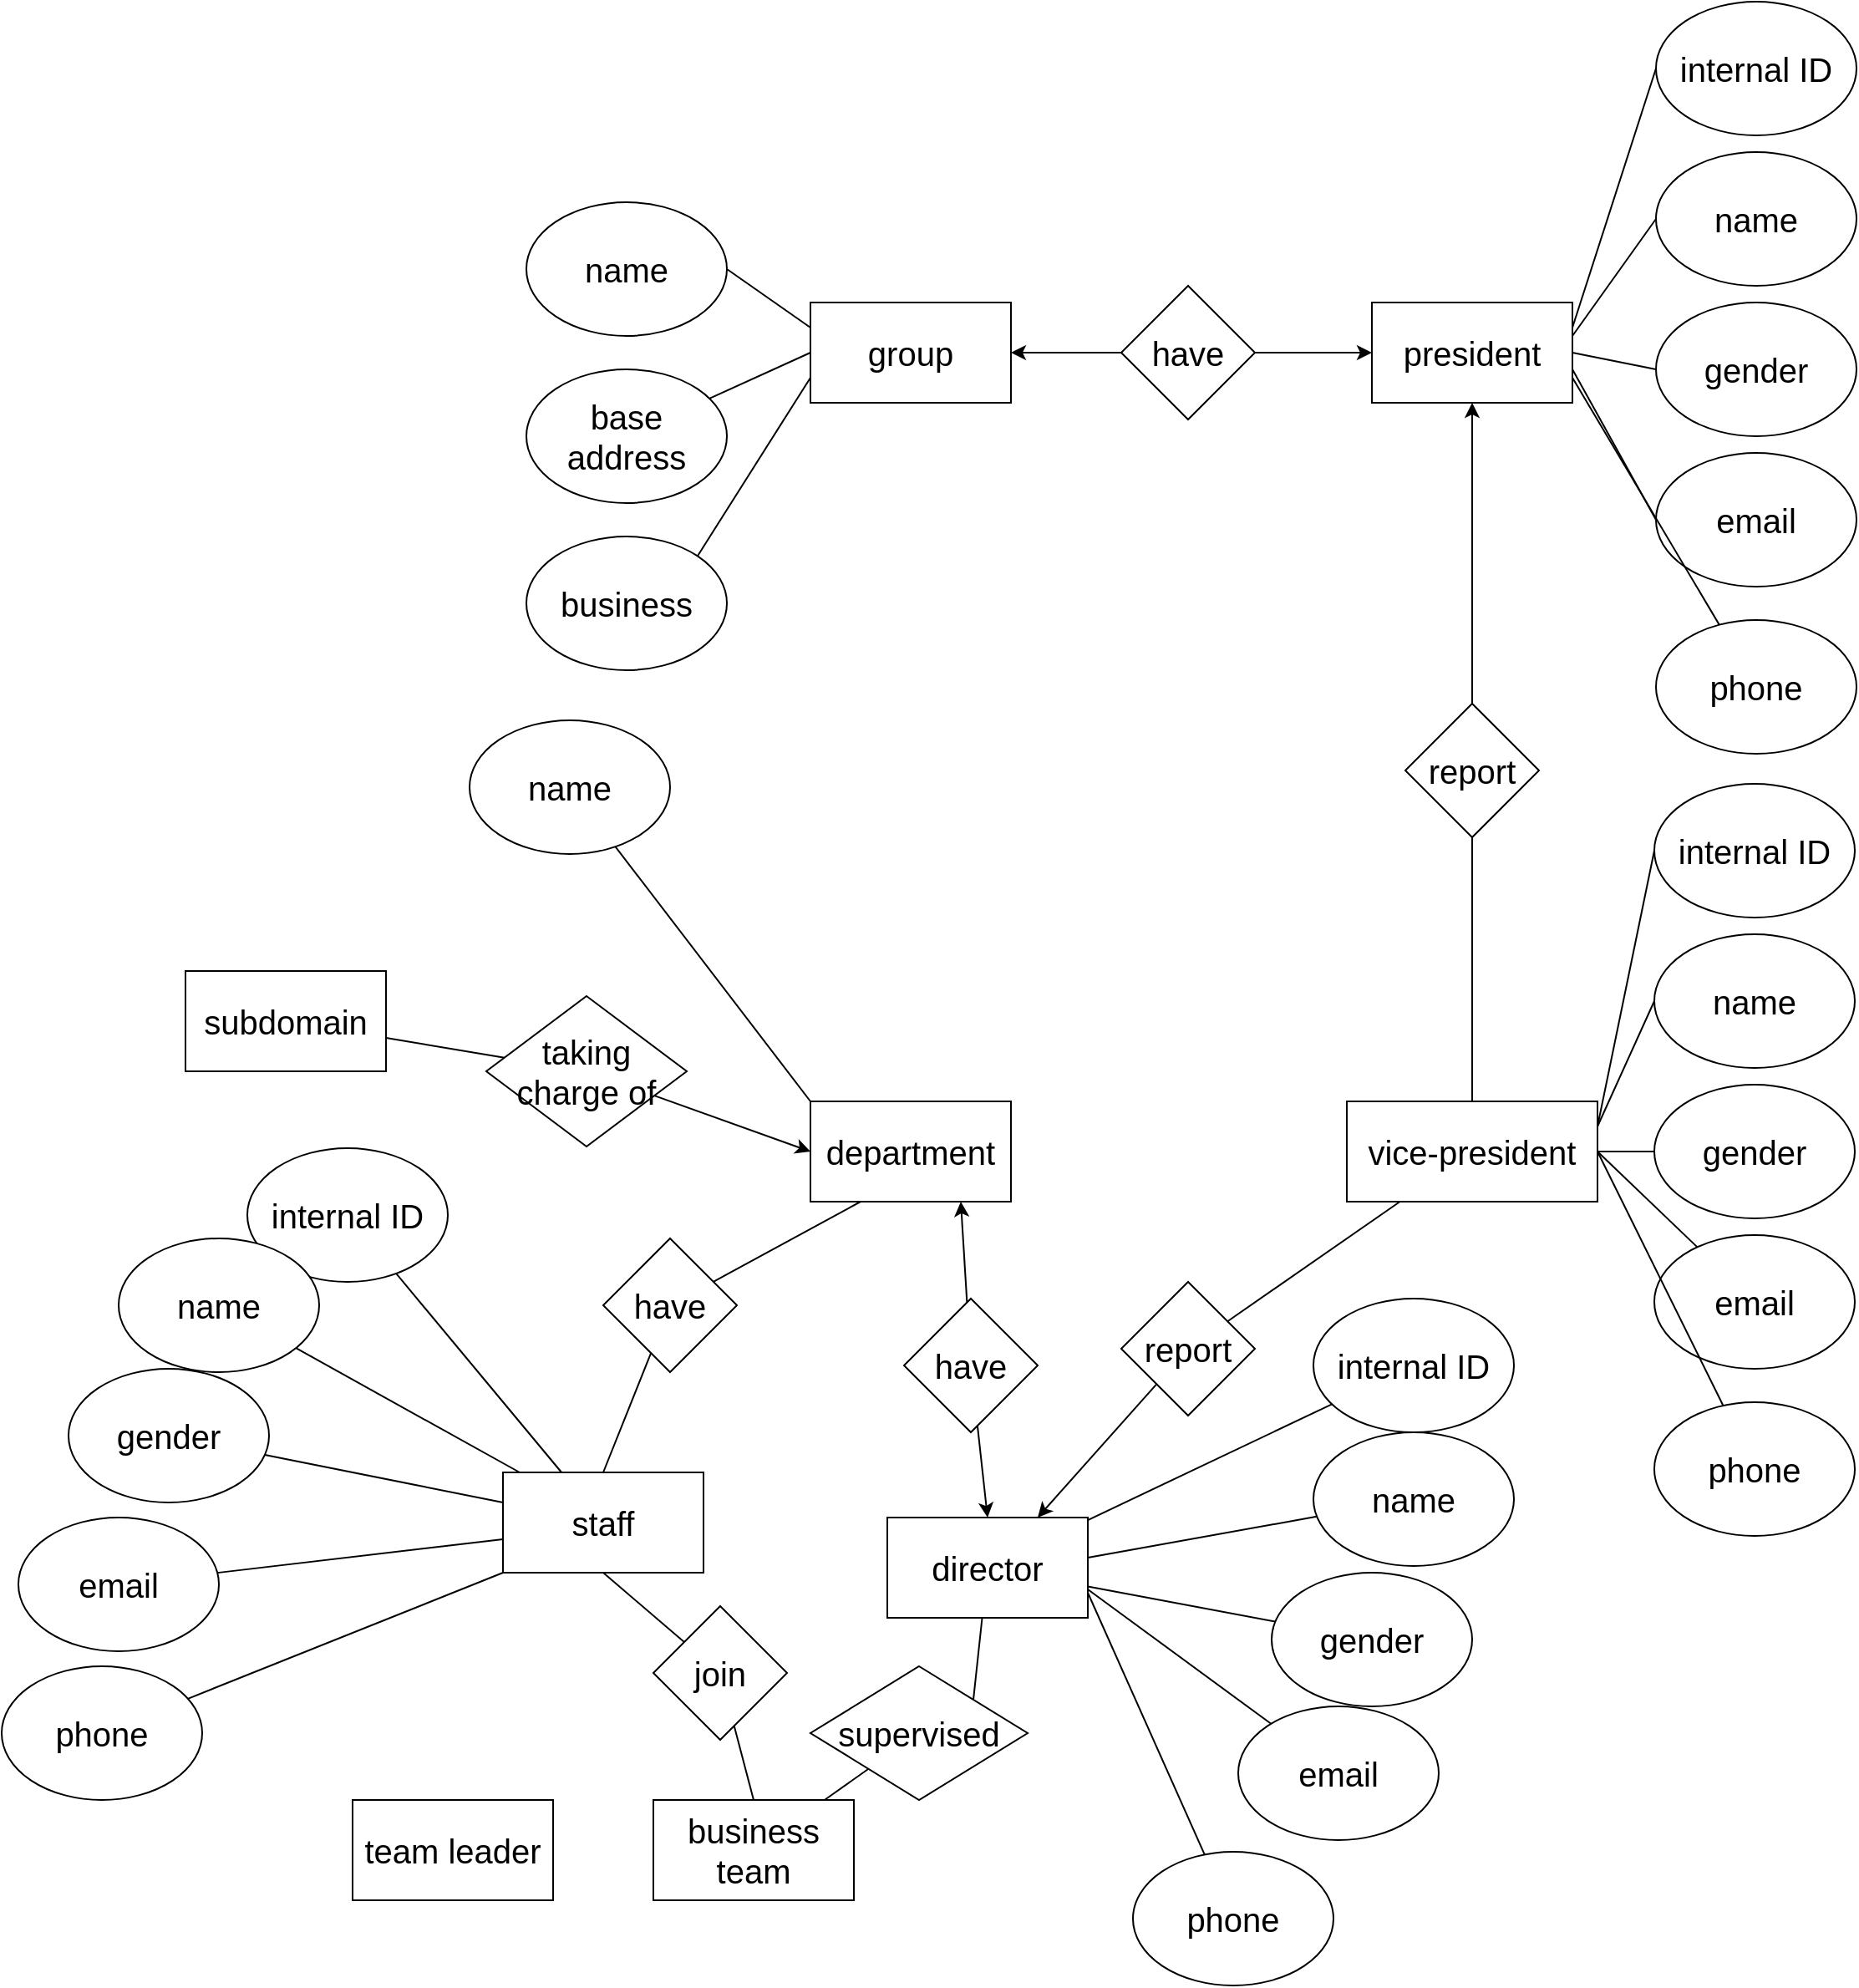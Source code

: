 <mxfile version="16.6.7" type="github">
  <diagram id="R2lEEEUBdFMjLlhIrx00" name="Page-1">
    <mxGraphModel dx="1796" dy="1745" grid="1" gridSize="10" guides="1" tooltips="1" connect="1" arrows="1" fold="1" page="1" pageScale="1" pageWidth="850" pageHeight="1100" math="0" shadow="0" extFonts="Permanent Marker^https://fonts.googleapis.com/css?family=Permanent+Marker">
      <root>
        <mxCell id="0" />
        <mxCell id="1" parent="0" />
        <mxCell id="hiLSk8dGG2SegRsiDta0-1" value="&lt;font style=&quot;font-size: 20px&quot;&gt;group&lt;/font&gt;" style="rounded=0;whiteSpace=wrap;html=1;" vertex="1" parent="1">
          <mxGeometry x="64" y="90" width="120" height="60" as="geometry" />
        </mxCell>
        <mxCell id="hiLSk8dGG2SegRsiDta0-2" value="president" style="rounded=0;whiteSpace=wrap;html=1;fontSize=20;" vertex="1" parent="1">
          <mxGeometry x="400" y="90" width="120" height="60" as="geometry" />
        </mxCell>
        <mxCell id="hiLSk8dGG2SegRsiDta0-3" value="vice-president" style="rounded=0;whiteSpace=wrap;html=1;fontSize=20;" vertex="1" parent="1">
          <mxGeometry x="385" y="568" width="150" height="60" as="geometry" />
        </mxCell>
        <mxCell id="hiLSk8dGG2SegRsiDta0-6" style="edgeStyle=none;rounded=0;orthogonalLoop=1;jettySize=auto;html=1;exitX=1;exitY=0.5;exitDx=0;exitDy=0;entryX=0;entryY=0.25;entryDx=0;entryDy=0;fontSize=20;strokeColor=default;endArrow=none;endFill=0;" edge="1" parent="1" source="hiLSk8dGG2SegRsiDta0-4" target="hiLSk8dGG2SegRsiDta0-1">
          <mxGeometry relative="1" as="geometry" />
        </mxCell>
        <mxCell id="hiLSk8dGG2SegRsiDta0-4" value="name" style="ellipse;whiteSpace=wrap;html=1;fontSize=20;" vertex="1" parent="1">
          <mxGeometry x="-106" y="30" width="120" height="80" as="geometry" />
        </mxCell>
        <mxCell id="hiLSk8dGG2SegRsiDta0-8" style="edgeStyle=none;rounded=0;orthogonalLoop=1;jettySize=auto;html=1;entryX=0;entryY=0.5;entryDx=0;entryDy=0;fontSize=20;endArrow=none;endFill=0;strokeColor=default;" edge="1" parent="1" source="hiLSk8dGG2SegRsiDta0-7" target="hiLSk8dGG2SegRsiDta0-1">
          <mxGeometry relative="1" as="geometry" />
        </mxCell>
        <mxCell id="hiLSk8dGG2SegRsiDta0-7" value="base address" style="ellipse;whiteSpace=wrap;html=1;fontSize=20;" vertex="1" parent="1">
          <mxGeometry x="-106" y="130" width="120" height="80" as="geometry" />
        </mxCell>
        <mxCell id="hiLSk8dGG2SegRsiDta0-10" style="edgeStyle=none;rounded=0;orthogonalLoop=1;jettySize=auto;html=1;exitX=1;exitY=0;exitDx=0;exitDy=0;entryX=0;entryY=0.75;entryDx=0;entryDy=0;fontSize=20;endArrow=none;endFill=0;strokeColor=default;" edge="1" parent="1" source="hiLSk8dGG2SegRsiDta0-9" target="hiLSk8dGG2SegRsiDta0-1">
          <mxGeometry relative="1" as="geometry" />
        </mxCell>
        <mxCell id="hiLSk8dGG2SegRsiDta0-9" value="business" style="ellipse;whiteSpace=wrap;html=1;fontSize=20;" vertex="1" parent="1">
          <mxGeometry x="-106" y="230" width="120" height="80" as="geometry" />
        </mxCell>
        <mxCell id="hiLSk8dGG2SegRsiDta0-16" style="edgeStyle=none;rounded=0;orthogonalLoop=1;jettySize=auto;html=1;exitX=0;exitY=0.5;exitDx=0;exitDy=0;entryX=1;entryY=0.25;entryDx=0;entryDy=0;fontSize=20;endArrow=none;endFill=0;strokeColor=default;" edge="1" parent="1" source="hiLSk8dGG2SegRsiDta0-11" target="hiLSk8dGG2SegRsiDta0-2">
          <mxGeometry relative="1" as="geometry" />
        </mxCell>
        <mxCell id="hiLSk8dGG2SegRsiDta0-11" value="internal ID" style="ellipse;whiteSpace=wrap;html=1;fontSize=20;" vertex="1" parent="1">
          <mxGeometry x="570" y="-90" width="120" height="80" as="geometry" />
        </mxCell>
        <mxCell id="hiLSk8dGG2SegRsiDta0-17" style="edgeStyle=none;rounded=0;orthogonalLoop=1;jettySize=auto;html=1;exitX=0;exitY=0.5;exitDx=0;exitDy=0;fontSize=20;endArrow=none;endFill=0;strokeColor=default;" edge="1" parent="1" source="hiLSk8dGG2SegRsiDta0-12">
          <mxGeometry relative="1" as="geometry">
            <mxPoint x="520" y="110" as="targetPoint" />
          </mxGeometry>
        </mxCell>
        <mxCell id="hiLSk8dGG2SegRsiDta0-12" value="name" style="ellipse;whiteSpace=wrap;html=1;fontSize=20;" vertex="1" parent="1">
          <mxGeometry x="570" width="120" height="80" as="geometry" />
        </mxCell>
        <mxCell id="hiLSk8dGG2SegRsiDta0-18" style="edgeStyle=none;rounded=0;orthogonalLoop=1;jettySize=auto;html=1;exitX=0;exitY=0.5;exitDx=0;exitDy=0;fontSize=20;endArrow=none;endFill=0;strokeColor=default;" edge="1" parent="1" source="hiLSk8dGG2SegRsiDta0-13">
          <mxGeometry relative="1" as="geometry">
            <mxPoint x="520" y="120" as="targetPoint" />
          </mxGeometry>
        </mxCell>
        <mxCell id="hiLSk8dGG2SegRsiDta0-13" value="gender" style="ellipse;whiteSpace=wrap;html=1;fontSize=20;" vertex="1" parent="1">
          <mxGeometry x="570" y="90" width="120" height="80" as="geometry" />
        </mxCell>
        <mxCell id="hiLSk8dGG2SegRsiDta0-19" style="edgeStyle=none;rounded=0;orthogonalLoop=1;jettySize=auto;html=1;exitX=0;exitY=0.5;exitDx=0;exitDy=0;fontSize=20;endArrow=none;endFill=0;strokeColor=default;" edge="1" parent="1" source="hiLSk8dGG2SegRsiDta0-14">
          <mxGeometry relative="1" as="geometry">
            <mxPoint x="520" y="130" as="targetPoint" />
          </mxGeometry>
        </mxCell>
        <mxCell id="hiLSk8dGG2SegRsiDta0-14" value="email" style="ellipse;whiteSpace=wrap;html=1;fontSize=20;" vertex="1" parent="1">
          <mxGeometry x="570" y="180" width="120" height="80" as="geometry" />
        </mxCell>
        <mxCell id="hiLSk8dGG2SegRsiDta0-20" style="edgeStyle=none;rounded=0;orthogonalLoop=1;jettySize=auto;html=1;fontSize=20;endArrow=none;endFill=0;strokeColor=default;entryX=1;entryY=0.75;entryDx=0;entryDy=0;" edge="1" parent="1" source="hiLSk8dGG2SegRsiDta0-15" target="hiLSk8dGG2SegRsiDta0-2">
          <mxGeometry relative="1" as="geometry">
            <mxPoint x="520" y="140" as="targetPoint" />
          </mxGeometry>
        </mxCell>
        <mxCell id="hiLSk8dGG2SegRsiDta0-15" value="phone" style="ellipse;whiteSpace=wrap;html=1;fontSize=20;" vertex="1" parent="1">
          <mxGeometry x="570" y="280" width="120" height="80" as="geometry" />
        </mxCell>
        <mxCell id="hiLSk8dGG2SegRsiDta0-26" style="edgeStyle=none;rounded=0;orthogonalLoop=1;jettySize=auto;html=1;exitX=0;exitY=0.5;exitDx=0;exitDy=0;entryX=1;entryY=0.25;entryDx=0;entryDy=0;fontSize=20;endArrow=none;endFill=0;strokeColor=default;" edge="1" parent="1" source="hiLSk8dGG2SegRsiDta0-21" target="hiLSk8dGG2SegRsiDta0-3">
          <mxGeometry relative="1" as="geometry" />
        </mxCell>
        <mxCell id="hiLSk8dGG2SegRsiDta0-21" value="internal ID" style="ellipse;whiteSpace=wrap;html=1;fontSize=20;" vertex="1" parent="1">
          <mxGeometry x="569" y="378" width="120" height="80" as="geometry" />
        </mxCell>
        <mxCell id="hiLSk8dGG2SegRsiDta0-27" style="edgeStyle=none;rounded=0;orthogonalLoop=1;jettySize=auto;html=1;exitX=0;exitY=0.5;exitDx=0;exitDy=0;fontSize=20;endArrow=none;endFill=0;strokeColor=default;entryX=1;entryY=0.25;entryDx=0;entryDy=0;" edge="1" parent="1" source="hiLSk8dGG2SegRsiDta0-22" target="hiLSk8dGG2SegRsiDta0-3">
          <mxGeometry relative="1" as="geometry">
            <mxPoint x="540" y="580" as="targetPoint" />
          </mxGeometry>
        </mxCell>
        <mxCell id="hiLSk8dGG2SegRsiDta0-22" value="name" style="ellipse;whiteSpace=wrap;html=1;fontSize=20;" vertex="1" parent="1">
          <mxGeometry x="569" y="468" width="120" height="80" as="geometry" />
        </mxCell>
        <mxCell id="hiLSk8dGG2SegRsiDta0-28" style="edgeStyle=none;rounded=0;orthogonalLoop=1;jettySize=auto;html=1;exitX=0;exitY=0.5;exitDx=0;exitDy=0;entryX=1;entryY=0.5;entryDx=0;entryDy=0;fontSize=20;endArrow=none;endFill=0;strokeColor=default;" edge="1" parent="1" source="hiLSk8dGG2SegRsiDta0-23" target="hiLSk8dGG2SegRsiDta0-3">
          <mxGeometry relative="1" as="geometry" />
        </mxCell>
        <mxCell id="hiLSk8dGG2SegRsiDta0-23" value="gender" style="ellipse;whiteSpace=wrap;html=1;fontSize=20;" vertex="1" parent="1">
          <mxGeometry x="569" y="558" width="120" height="80" as="geometry" />
        </mxCell>
        <mxCell id="hiLSk8dGG2SegRsiDta0-29" style="edgeStyle=none;rounded=0;orthogonalLoop=1;jettySize=auto;html=1;entryX=1;entryY=0.5;entryDx=0;entryDy=0;fontSize=20;endArrow=none;endFill=0;strokeColor=default;" edge="1" parent="1" source="hiLSk8dGG2SegRsiDta0-24" target="hiLSk8dGG2SegRsiDta0-3">
          <mxGeometry relative="1" as="geometry" />
        </mxCell>
        <mxCell id="hiLSk8dGG2SegRsiDta0-24" value="email" style="ellipse;whiteSpace=wrap;html=1;fontSize=20;" vertex="1" parent="1">
          <mxGeometry x="569" y="648" width="120" height="80" as="geometry" />
        </mxCell>
        <mxCell id="hiLSk8dGG2SegRsiDta0-30" style="edgeStyle=none;rounded=0;orthogonalLoop=1;jettySize=auto;html=1;entryX=1;entryY=0.5;entryDx=0;entryDy=0;fontSize=20;endArrow=none;endFill=0;strokeColor=default;" edge="1" parent="1" source="hiLSk8dGG2SegRsiDta0-25" target="hiLSk8dGG2SegRsiDta0-3">
          <mxGeometry relative="1" as="geometry" />
        </mxCell>
        <mxCell id="hiLSk8dGG2SegRsiDta0-25" value="phone" style="ellipse;whiteSpace=wrap;html=1;fontSize=20;" vertex="1" parent="1">
          <mxGeometry x="569" y="748" width="120" height="80" as="geometry" />
        </mxCell>
        <mxCell id="hiLSk8dGG2SegRsiDta0-32" style="edgeStyle=none;rounded=0;orthogonalLoop=1;jettySize=auto;html=1;fontSize=20;endArrow=none;endFill=0;strokeColor=default;" edge="1" parent="1" source="hiLSk8dGG2SegRsiDta0-31" target="hiLSk8dGG2SegRsiDta0-3">
          <mxGeometry relative="1" as="geometry" />
        </mxCell>
        <mxCell id="hiLSk8dGG2SegRsiDta0-34" style="edgeStyle=none;rounded=0;orthogonalLoop=1;jettySize=auto;html=1;entryX=0.5;entryY=1;entryDx=0;entryDy=0;fontSize=20;endArrow=classic;endFill=1;strokeColor=default;" edge="1" parent="1" source="hiLSk8dGG2SegRsiDta0-31" target="hiLSk8dGG2SegRsiDta0-2">
          <mxGeometry relative="1" as="geometry" />
        </mxCell>
        <mxCell id="hiLSk8dGG2SegRsiDta0-31" value="report" style="rhombus;whiteSpace=wrap;html=1;fontSize=20;" vertex="1" parent="1">
          <mxGeometry x="420" y="330" width="80" height="80" as="geometry" />
        </mxCell>
        <mxCell id="hiLSk8dGG2SegRsiDta0-38" style="edgeStyle=none;rounded=0;orthogonalLoop=1;jettySize=auto;html=1;entryX=1;entryY=0.5;entryDx=0;entryDy=0;fontSize=20;endArrow=classic;endFill=1;strokeColor=default;" edge="1" parent="1" source="hiLSk8dGG2SegRsiDta0-35" target="hiLSk8dGG2SegRsiDta0-1">
          <mxGeometry relative="1" as="geometry" />
        </mxCell>
        <mxCell id="hiLSk8dGG2SegRsiDta0-39" style="edgeStyle=none;rounded=0;orthogonalLoop=1;jettySize=auto;html=1;entryX=0;entryY=0.5;entryDx=0;entryDy=0;fontSize=20;endArrow=classic;endFill=1;strokeColor=default;" edge="1" parent="1" source="hiLSk8dGG2SegRsiDta0-35" target="hiLSk8dGG2SegRsiDta0-2">
          <mxGeometry relative="1" as="geometry" />
        </mxCell>
        <mxCell id="hiLSk8dGG2SegRsiDta0-35" value="have" style="rhombus;whiteSpace=wrap;html=1;fontSize=20;" vertex="1" parent="1">
          <mxGeometry x="250" y="80" width="80" height="80" as="geometry" />
        </mxCell>
        <mxCell id="hiLSk8dGG2SegRsiDta0-40" value="department" style="rounded=0;whiteSpace=wrap;html=1;fontSize=20;" vertex="1" parent="1">
          <mxGeometry x="64" y="568" width="120" height="60" as="geometry" />
        </mxCell>
        <mxCell id="hiLSk8dGG2SegRsiDta0-42" value="staff" style="rounded=0;whiteSpace=wrap;html=1;fontSize=20;" vertex="1" parent="1">
          <mxGeometry x="-120" y="790" width="120" height="60" as="geometry" />
        </mxCell>
        <mxCell id="hiLSk8dGG2SegRsiDta0-49" style="edgeStyle=none;rounded=0;orthogonalLoop=1;jettySize=auto;html=1;fontSize=20;endArrow=none;endFill=0;strokeColor=default;" edge="1" parent="1" source="hiLSk8dGG2SegRsiDta0-43" target="hiLSk8dGG2SegRsiDta0-42">
          <mxGeometry relative="1" as="geometry" />
        </mxCell>
        <mxCell id="hiLSk8dGG2SegRsiDta0-43" value="internal ID" style="ellipse;whiteSpace=wrap;html=1;fontSize=20;" vertex="1" parent="1">
          <mxGeometry x="-273" y="596" width="120" height="80" as="geometry" />
        </mxCell>
        <mxCell id="hiLSk8dGG2SegRsiDta0-50" style="edgeStyle=none;rounded=0;orthogonalLoop=1;jettySize=auto;html=1;fontSize=20;endArrow=none;endFill=0;strokeColor=default;" edge="1" parent="1" source="hiLSk8dGG2SegRsiDta0-44">
          <mxGeometry relative="1" as="geometry">
            <mxPoint x="-110" y="790" as="targetPoint" />
          </mxGeometry>
        </mxCell>
        <mxCell id="hiLSk8dGG2SegRsiDta0-44" value="name" style="ellipse;whiteSpace=wrap;html=1;fontSize=20;" vertex="1" parent="1">
          <mxGeometry x="-350" y="650" width="120" height="80" as="geometry" />
        </mxCell>
        <mxCell id="hiLSk8dGG2SegRsiDta0-51" style="edgeStyle=none;rounded=0;orthogonalLoop=1;jettySize=auto;html=1;fontSize=20;endArrow=none;endFill=0;strokeColor=default;" edge="1" parent="1" source="hiLSk8dGG2SegRsiDta0-45" target="hiLSk8dGG2SegRsiDta0-42">
          <mxGeometry relative="1" as="geometry" />
        </mxCell>
        <mxCell id="hiLSk8dGG2SegRsiDta0-45" value="gender" style="ellipse;whiteSpace=wrap;html=1;fontSize=20;" vertex="1" parent="1">
          <mxGeometry x="-380" y="728" width="120" height="80" as="geometry" />
        </mxCell>
        <mxCell id="hiLSk8dGG2SegRsiDta0-52" style="edgeStyle=none;rounded=0;orthogonalLoop=1;jettySize=auto;html=1;fontSize=20;endArrow=none;endFill=0;strokeColor=default;" edge="1" parent="1" source="hiLSk8dGG2SegRsiDta0-46">
          <mxGeometry relative="1" as="geometry">
            <mxPoint x="-120" y="830" as="targetPoint" />
          </mxGeometry>
        </mxCell>
        <mxCell id="hiLSk8dGG2SegRsiDta0-46" value="email" style="ellipse;whiteSpace=wrap;html=1;fontSize=20;" vertex="1" parent="1">
          <mxGeometry x="-410" y="817" width="120" height="80" as="geometry" />
        </mxCell>
        <mxCell id="hiLSk8dGG2SegRsiDta0-53" style="edgeStyle=none;rounded=0;orthogonalLoop=1;jettySize=auto;html=1;entryX=0;entryY=1;entryDx=0;entryDy=0;fontSize=20;endArrow=none;endFill=0;strokeColor=default;" edge="1" parent="1" source="hiLSk8dGG2SegRsiDta0-47" target="hiLSk8dGG2SegRsiDta0-42">
          <mxGeometry relative="1" as="geometry" />
        </mxCell>
        <mxCell id="hiLSk8dGG2SegRsiDta0-47" value="phone" style="ellipse;whiteSpace=wrap;html=1;fontSize=20;" vertex="1" parent="1">
          <mxGeometry x="-420" y="906" width="120" height="80" as="geometry" />
        </mxCell>
        <mxCell id="hiLSk8dGG2SegRsiDta0-55" style="edgeStyle=none;rounded=0;orthogonalLoop=1;jettySize=auto;html=1;entryX=0.5;entryY=0;entryDx=0;entryDy=0;fontSize=20;endArrow=none;endFill=0;strokeColor=default;" edge="1" parent="1" source="hiLSk8dGG2SegRsiDta0-54" target="hiLSk8dGG2SegRsiDta0-42">
          <mxGeometry relative="1" as="geometry" />
        </mxCell>
        <mxCell id="hiLSk8dGG2SegRsiDta0-56" style="edgeStyle=none;rounded=0;orthogonalLoop=1;jettySize=auto;html=1;entryX=0.25;entryY=1;entryDx=0;entryDy=0;fontSize=20;endArrow=none;endFill=0;strokeColor=default;" edge="1" parent="1" source="hiLSk8dGG2SegRsiDta0-54" target="hiLSk8dGG2SegRsiDta0-40">
          <mxGeometry relative="1" as="geometry" />
        </mxCell>
        <mxCell id="hiLSk8dGG2SegRsiDta0-54" value="have" style="rhombus;whiteSpace=wrap;html=1;fontSize=20;" vertex="1" parent="1">
          <mxGeometry x="-60" y="650" width="80" height="80" as="geometry" />
        </mxCell>
        <mxCell id="hiLSk8dGG2SegRsiDta0-58" style="edgeStyle=none;rounded=0;orthogonalLoop=1;jettySize=auto;html=1;entryX=0;entryY=0;entryDx=0;entryDy=0;fontSize=20;endArrow=none;endFill=0;strokeColor=default;" edge="1" parent="1" source="hiLSk8dGG2SegRsiDta0-57" target="hiLSk8dGG2SegRsiDta0-40">
          <mxGeometry relative="1" as="geometry" />
        </mxCell>
        <mxCell id="hiLSk8dGG2SegRsiDta0-57" value="name" style="ellipse;whiteSpace=wrap;html=1;fontSize=20;" vertex="1" parent="1">
          <mxGeometry x="-140" y="340" width="120" height="80" as="geometry" />
        </mxCell>
        <mxCell id="hiLSk8dGG2SegRsiDta0-64" value="director" style="rounded=0;whiteSpace=wrap;html=1;fontSize=20;" vertex="1" parent="1">
          <mxGeometry x="110" y="817" width="120" height="60" as="geometry" />
        </mxCell>
        <mxCell id="hiLSk8dGG2SegRsiDta0-65" style="edgeStyle=none;rounded=0;orthogonalLoop=1;jettySize=auto;html=1;fontSize=20;endArrow=none;endFill=0;strokeColor=default;" edge="1" parent="1" source="hiLSk8dGG2SegRsiDta0-66" target="hiLSk8dGG2SegRsiDta0-64">
          <mxGeometry relative="1" as="geometry" />
        </mxCell>
        <mxCell id="hiLSk8dGG2SegRsiDta0-66" value="internal ID" style="ellipse;whiteSpace=wrap;html=1;fontSize=20;" vertex="1" parent="1">
          <mxGeometry x="365" y="686" width="120" height="80" as="geometry" />
        </mxCell>
        <mxCell id="hiLSk8dGG2SegRsiDta0-78" style="edgeStyle=none;rounded=0;orthogonalLoop=1;jettySize=auto;html=1;entryX=1;entryY=0.4;entryDx=0;entryDy=0;entryPerimeter=0;fontSize=20;endArrow=none;endFill=0;strokeColor=default;" edge="1" parent="1" source="hiLSk8dGG2SegRsiDta0-68" target="hiLSk8dGG2SegRsiDta0-64">
          <mxGeometry relative="1" as="geometry" />
        </mxCell>
        <mxCell id="hiLSk8dGG2SegRsiDta0-68" value="name" style="ellipse;whiteSpace=wrap;html=1;fontSize=20;" vertex="1" parent="1">
          <mxGeometry x="365" y="766" width="120" height="80" as="geometry" />
        </mxCell>
        <mxCell id="hiLSk8dGG2SegRsiDta0-69" style="edgeStyle=none;rounded=0;orthogonalLoop=1;jettySize=auto;html=1;fontSize=20;endArrow=none;endFill=0;strokeColor=default;" edge="1" parent="1" source="hiLSk8dGG2SegRsiDta0-70" target="hiLSk8dGG2SegRsiDta0-64">
          <mxGeometry relative="1" as="geometry" />
        </mxCell>
        <mxCell id="hiLSk8dGG2SegRsiDta0-70" value="gender" style="ellipse;whiteSpace=wrap;html=1;fontSize=20;" vertex="1" parent="1">
          <mxGeometry x="340" y="850" width="120" height="80" as="geometry" />
        </mxCell>
        <mxCell id="hiLSk8dGG2SegRsiDta0-79" style="edgeStyle=none;rounded=0;orthogonalLoop=1;jettySize=auto;html=1;fontSize=20;endArrow=none;endFill=0;strokeColor=default;" edge="1" parent="1" source="hiLSk8dGG2SegRsiDta0-72">
          <mxGeometry relative="1" as="geometry">
            <mxPoint x="230" y="860" as="targetPoint" />
          </mxGeometry>
        </mxCell>
        <mxCell id="hiLSk8dGG2SegRsiDta0-72" value="email" style="ellipse;whiteSpace=wrap;html=1;fontSize=20;" vertex="1" parent="1">
          <mxGeometry x="320" y="930" width="120" height="80" as="geometry" />
        </mxCell>
        <mxCell id="hiLSk8dGG2SegRsiDta0-73" style="edgeStyle=none;rounded=0;orthogonalLoop=1;jettySize=auto;html=1;entryX=1;entryY=0.75;entryDx=0;entryDy=0;fontSize=20;endArrow=none;endFill=0;strokeColor=default;" edge="1" parent="1" source="hiLSk8dGG2SegRsiDta0-74" target="hiLSk8dGG2SegRsiDta0-64">
          <mxGeometry relative="1" as="geometry" />
        </mxCell>
        <mxCell id="hiLSk8dGG2SegRsiDta0-74" value="phone" style="ellipse;whiteSpace=wrap;html=1;fontSize=20;" vertex="1" parent="1">
          <mxGeometry x="257" y="1017" width="120" height="80" as="geometry" />
        </mxCell>
        <mxCell id="hiLSk8dGG2SegRsiDta0-75" style="edgeStyle=none;rounded=0;orthogonalLoop=1;jettySize=auto;html=1;entryX=0.5;entryY=0;entryDx=0;entryDy=0;fontSize=20;endArrow=classic;endFill=1;strokeColor=default;" edge="1" parent="1" source="hiLSk8dGG2SegRsiDta0-76" target="hiLSk8dGG2SegRsiDta0-64">
          <mxGeometry relative="1" as="geometry" />
        </mxCell>
        <mxCell id="hiLSk8dGG2SegRsiDta0-98" style="edgeStyle=none;rounded=0;orthogonalLoop=1;jettySize=auto;html=1;entryX=0.75;entryY=1;entryDx=0;entryDy=0;fontSize=20;endArrow=classic;endFill=1;strokeColor=default;" edge="1" parent="1" source="hiLSk8dGG2SegRsiDta0-76" target="hiLSk8dGG2SegRsiDta0-40">
          <mxGeometry relative="1" as="geometry" />
        </mxCell>
        <mxCell id="hiLSk8dGG2SegRsiDta0-76" value="have" style="rhombus;whiteSpace=wrap;html=1;fontSize=20;" vertex="1" parent="1">
          <mxGeometry x="120" y="686" width="80" height="80" as="geometry" />
        </mxCell>
        <mxCell id="hiLSk8dGG2SegRsiDta0-82" style="edgeStyle=none;rounded=0;orthogonalLoop=1;jettySize=auto;html=1;fontSize=20;endArrow=none;endFill=0;strokeColor=default;" edge="1" parent="1" source="hiLSk8dGG2SegRsiDta0-81" target="hiLSk8dGG2SegRsiDta0-3">
          <mxGeometry relative="1" as="geometry" />
        </mxCell>
        <mxCell id="hiLSk8dGG2SegRsiDta0-83" style="edgeStyle=none;rounded=0;orthogonalLoop=1;jettySize=auto;html=1;entryX=0.75;entryY=0;entryDx=0;entryDy=0;fontSize=20;endArrow=classic;endFill=1;strokeColor=default;" edge="1" parent="1" source="hiLSk8dGG2SegRsiDta0-81" target="hiLSk8dGG2SegRsiDta0-64">
          <mxGeometry relative="1" as="geometry" />
        </mxCell>
        <mxCell id="hiLSk8dGG2SegRsiDta0-81" value="report" style="rhombus;whiteSpace=wrap;html=1;fontSize=20;" vertex="1" parent="1">
          <mxGeometry x="250" y="676" width="80" height="80" as="geometry" />
        </mxCell>
        <mxCell id="hiLSk8dGG2SegRsiDta0-84" value="team leader" style="rounded=0;whiteSpace=wrap;html=1;fontSize=20;" vertex="1" parent="1">
          <mxGeometry x="-210" y="986" width="120" height="60" as="geometry" />
        </mxCell>
        <mxCell id="hiLSk8dGG2SegRsiDta0-94" style="edgeStyle=none;rounded=0;orthogonalLoop=1;jettySize=auto;html=1;fontSize=20;endArrow=none;endFill=0;strokeColor=default;" edge="1" parent="1" source="hiLSk8dGG2SegRsiDta0-85" target="hiLSk8dGG2SegRsiDta0-93">
          <mxGeometry relative="1" as="geometry" />
        </mxCell>
        <mxCell id="hiLSk8dGG2SegRsiDta0-85" value="business team" style="rounded=0;whiteSpace=wrap;html=1;fontSize=20;" vertex="1" parent="1">
          <mxGeometry x="-30" y="986" width="120" height="60" as="geometry" />
        </mxCell>
        <mxCell id="hiLSk8dGG2SegRsiDta0-87" style="edgeStyle=none;rounded=0;orthogonalLoop=1;jettySize=auto;html=1;entryX=0.5;entryY=1;entryDx=0;entryDy=0;fontSize=20;endArrow=none;endFill=0;strokeColor=default;" edge="1" parent="1" source="hiLSk8dGG2SegRsiDta0-86" target="hiLSk8dGG2SegRsiDta0-42">
          <mxGeometry relative="1" as="geometry" />
        </mxCell>
        <mxCell id="hiLSk8dGG2SegRsiDta0-88" style="edgeStyle=none;rounded=0;orthogonalLoop=1;jettySize=auto;html=1;entryX=0.5;entryY=0;entryDx=0;entryDy=0;fontSize=20;endArrow=none;endFill=0;strokeColor=default;" edge="1" parent="1" source="hiLSk8dGG2SegRsiDta0-86" target="hiLSk8dGG2SegRsiDta0-85">
          <mxGeometry relative="1" as="geometry" />
        </mxCell>
        <mxCell id="hiLSk8dGG2SegRsiDta0-86" value="join" style="rhombus;whiteSpace=wrap;html=1;fontSize=20;" vertex="1" parent="1">
          <mxGeometry x="-30" y="870" width="80" height="80" as="geometry" />
        </mxCell>
        <mxCell id="hiLSk8dGG2SegRsiDta0-89" value="subdomain" style="rounded=0;whiteSpace=wrap;html=1;fontSize=20;" vertex="1" parent="1">
          <mxGeometry x="-310" y="490" width="120" height="60" as="geometry" />
        </mxCell>
        <mxCell id="hiLSk8dGG2SegRsiDta0-99" style="edgeStyle=none;rounded=0;orthogonalLoop=1;jettySize=auto;html=1;entryX=0;entryY=0.5;entryDx=0;entryDy=0;fontSize=20;endArrow=classic;endFill=1;strokeColor=default;" edge="1" parent="1" source="hiLSk8dGG2SegRsiDta0-90" target="hiLSk8dGG2SegRsiDta0-40">
          <mxGeometry relative="1" as="geometry" />
        </mxCell>
        <mxCell id="hiLSk8dGG2SegRsiDta0-100" style="edgeStyle=none;rounded=0;orthogonalLoop=1;jettySize=auto;html=1;fontSize=20;endArrow=none;endFill=0;strokeColor=default;" edge="1" parent="1" source="hiLSk8dGG2SegRsiDta0-90" target="hiLSk8dGG2SegRsiDta0-89">
          <mxGeometry relative="1" as="geometry" />
        </mxCell>
        <mxCell id="hiLSk8dGG2SegRsiDta0-90" value="taking charge of" style="rhombus;whiteSpace=wrap;html=1;fontSize=20;" vertex="1" parent="1">
          <mxGeometry x="-130" y="505" width="120" height="90" as="geometry" />
        </mxCell>
        <mxCell id="hiLSk8dGG2SegRsiDta0-96" style="edgeStyle=none;rounded=0;orthogonalLoop=1;jettySize=auto;html=1;exitX=1;exitY=0;exitDx=0;exitDy=0;fontSize=20;endArrow=none;endFill=0;strokeColor=default;" edge="1" parent="1" source="hiLSk8dGG2SegRsiDta0-93" target="hiLSk8dGG2SegRsiDta0-64">
          <mxGeometry relative="1" as="geometry" />
        </mxCell>
        <mxCell id="hiLSk8dGG2SegRsiDta0-93" value="supervised" style="rhombus;whiteSpace=wrap;html=1;fontSize=20;" vertex="1" parent="1">
          <mxGeometry x="64" y="906" width="130" height="80" as="geometry" />
        </mxCell>
      </root>
    </mxGraphModel>
  </diagram>
</mxfile>
